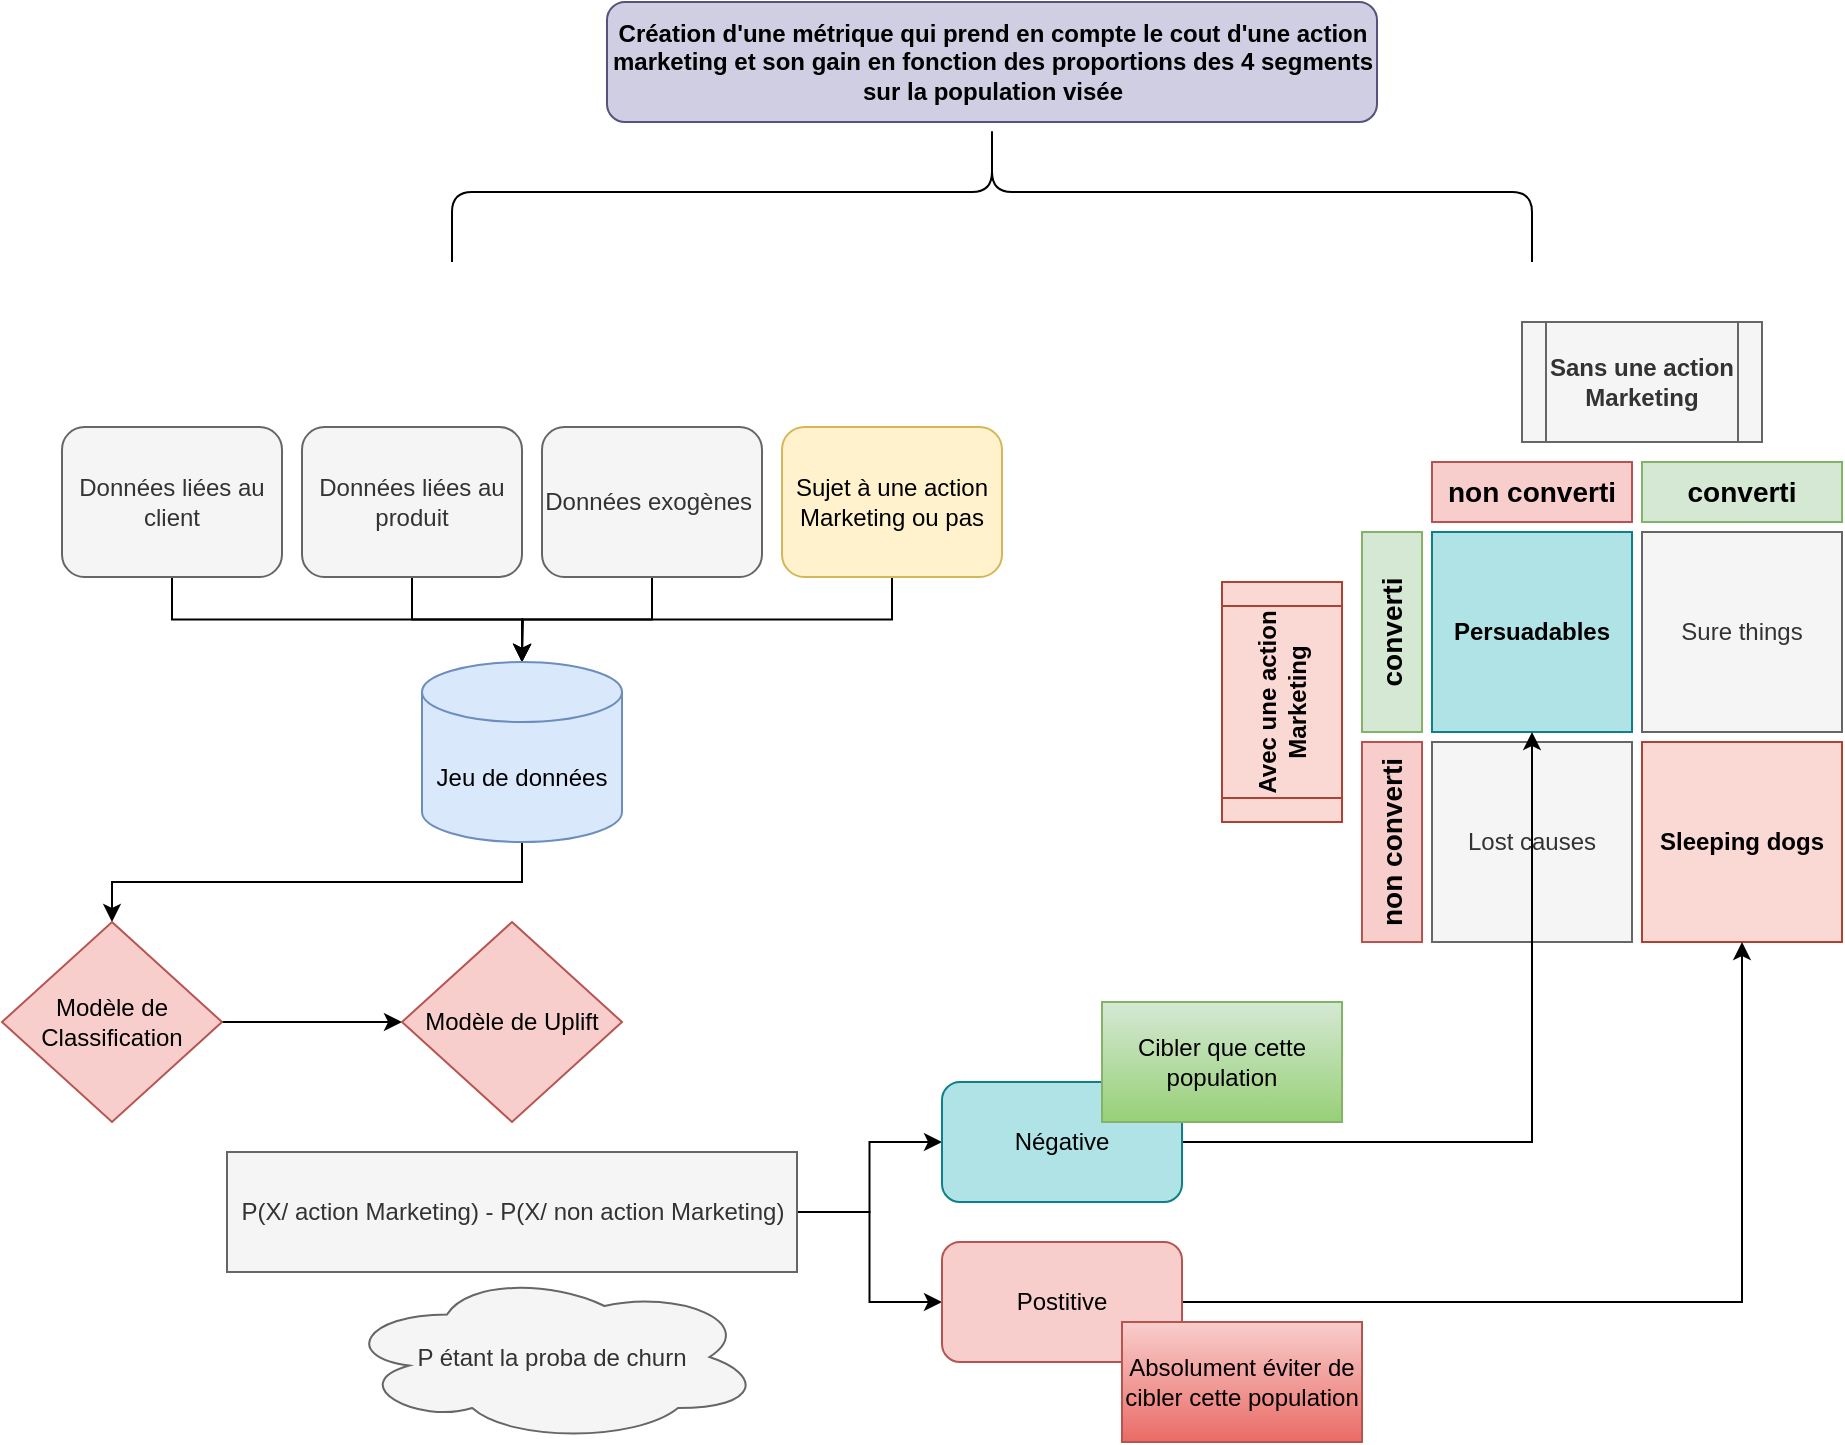 <mxfile version="20.6.0" type="device"><diagram id="vZVQzaIkx8aZbn50amVE" name="Page-1"><mxGraphModel dx="2249" dy="1874" grid="1" gridSize="10" guides="1" tooltips="1" connect="1" arrows="1" fold="1" page="1" pageScale="1" pageWidth="827" pageHeight="1169" math="0" shadow="0"><root><mxCell id="0"/><mxCell id="1" parent="0"/><mxCell id="rS2zhRKhvhkfzX1KEQWT-1" value="&lt;b&gt;Persuadables&lt;/b&gt;" style="html=1;fillColor=#b0e3e6;strokeColor=#0e8088;shadow=0;fontSize=12;align=center;fontStyle=0;whiteSpace=wrap;rounded=0;" vertex="1" parent="1"><mxGeometry x="455" y="245" width="100" height="100" as="geometry"/></mxCell><mxCell id="rS2zhRKhvhkfzX1KEQWT-2" value="Sure things" style="html=1;shadow=0;fontSize=12;align=center;fontStyle=0;whiteSpace=wrap;rounded=0;fillColor=#f5f5f5;fontColor=#333333;strokeColor=#666666;" vertex="1" parent="1"><mxGeometry x="560" y="245" width="100" height="100" as="geometry"/></mxCell><mxCell id="rS2zhRKhvhkfzX1KEQWT-3" value="Lost causes" style="html=1;shadow=0;fontSize=12;align=center;fontStyle=0;whiteSpace=wrap;rounded=0;fillColor=#f5f5f5;fontColor=#333333;strokeColor=#666666;" vertex="1" parent="1"><mxGeometry x="455" y="350" width="100" height="100" as="geometry"/></mxCell><mxCell id="rS2zhRKhvhkfzX1KEQWT-4" value="&lt;b&gt;Sleeping dogs&lt;/b&gt;" style="html=1;fillColor=#fad9d5;strokeColor=#ae4132;shadow=0;fontSize=12;align=center;fontStyle=0;whiteSpace=wrap;rounded=0;" vertex="1" parent="1"><mxGeometry x="560" y="350" width="100" height="100" as="geometry"/></mxCell><mxCell id="rS2zhRKhvhkfzX1KEQWT-5" value="converti" style="html=1;fillColor=#d5e8d4;strokeColor=#82b366;shadow=0;fontSize=14;align=center;fontStyle=1;whiteSpace=wrap;horizontal=0;rounded=0;" vertex="1" parent="1"><mxGeometry x="420" y="245" width="30" height="100" as="geometry"/></mxCell><mxCell id="rS2zhRKhvhkfzX1KEQWT-6" value="non converti" style="html=1;fillColor=#f8cecc;strokeColor=#b85450;shadow=0;fontSize=14;align=center;fontStyle=1;whiteSpace=wrap;horizontal=0;rounded=0;" vertex="1" parent="1"><mxGeometry x="420" y="350" width="30" height="100" as="geometry"/></mxCell><mxCell id="rS2zhRKhvhkfzX1KEQWT-7" value="non converti" style="html=1;fillColor=#f8cecc;strokeColor=#b85450;shadow=0;fontSize=14;align=center;fontStyle=1;whiteSpace=wrap;rounded=0;" vertex="1" parent="1"><mxGeometry x="455" y="210" width="100" height="30" as="geometry"/></mxCell><mxCell id="rS2zhRKhvhkfzX1KEQWT-8" value="converti" style="html=1;fillColor=#d5e8d4;strokeColor=#82b366;shadow=0;fontSize=14;align=center;fontStyle=1;whiteSpace=wrap;rounded=0;" vertex="1" parent="1"><mxGeometry x="560" y="210" width="100" height="30" as="geometry"/></mxCell><mxCell id="rS2zhRKhvhkfzX1KEQWT-10" value="&lt;b&gt;Sans une action Marketing&lt;/b&gt;" style="shape=process;whiteSpace=wrap;html=1;backgroundOutline=1;fillColor=#f5f5f5;fontColor=#333333;strokeColor=#666666;" vertex="1" parent="1"><mxGeometry x="500" y="140" width="120" height="60" as="geometry"/></mxCell><mxCell id="rS2zhRKhvhkfzX1KEQWT-11" value="&lt;b&gt;Avec une action Marketing&lt;/b&gt;" style="shape=process;whiteSpace=wrap;html=1;backgroundOutline=1;rotation=-90;fillColor=#fad9d5;strokeColor=#ae4132;" vertex="1" parent="1"><mxGeometry x="320" y="300" width="120" height="60" as="geometry"/></mxCell><mxCell id="rS2zhRKhvhkfzX1KEQWT-20" style="edgeStyle=orthogonalEdgeStyle;rounded=0;orthogonalLoop=1;jettySize=auto;html=1;exitX=0.5;exitY=1;exitDx=0;exitDy=0;" edge="1" parent="1" source="rS2zhRKhvhkfzX1KEQWT-12" target="rS2zhRKhvhkfzX1KEQWT-18"><mxGeometry relative="1" as="geometry"/></mxCell><mxCell id="rS2zhRKhvhkfzX1KEQWT-12" value="Données liées au client" style="rounded=1;whiteSpace=wrap;html=1;fillColor=#f5f5f5;fontColor=#333333;strokeColor=#666666;" vertex="1" parent="1"><mxGeometry x="-230" y="192.5" width="110" height="75" as="geometry"/></mxCell><mxCell id="rS2zhRKhvhkfzX1KEQWT-21" style="edgeStyle=orthogonalEdgeStyle;rounded=0;orthogonalLoop=1;jettySize=auto;html=1;exitX=0.5;exitY=1;exitDx=0;exitDy=0;" edge="1" parent="1" source="rS2zhRKhvhkfzX1KEQWT-15" target="rS2zhRKhvhkfzX1KEQWT-18"><mxGeometry relative="1" as="geometry"/></mxCell><mxCell id="rS2zhRKhvhkfzX1KEQWT-15" value="Données liées au produit" style="rounded=1;whiteSpace=wrap;html=1;fillColor=#f5f5f5;fontColor=#333333;strokeColor=#666666;" vertex="1" parent="1"><mxGeometry x="-110" y="192.5" width="110" height="75" as="geometry"/></mxCell><mxCell id="rS2zhRKhvhkfzX1KEQWT-22" style="edgeStyle=orthogonalEdgeStyle;rounded=0;orthogonalLoop=1;jettySize=auto;html=1;exitX=0.5;exitY=1;exitDx=0;exitDy=0;" edge="1" parent="1" source="rS2zhRKhvhkfzX1KEQWT-16"><mxGeometry relative="1" as="geometry"><mxPoint y="310" as="targetPoint"/></mxGeometry></mxCell><mxCell id="rS2zhRKhvhkfzX1KEQWT-16" value="Données exogènes&amp;nbsp;" style="rounded=1;whiteSpace=wrap;html=1;fillColor=#f5f5f5;fontColor=#333333;strokeColor=#666666;" vertex="1" parent="1"><mxGeometry x="10" y="192.5" width="110" height="75" as="geometry"/></mxCell><mxCell id="rS2zhRKhvhkfzX1KEQWT-24" style="edgeStyle=orthogonalEdgeStyle;rounded=0;orthogonalLoop=1;jettySize=auto;html=1;exitX=0.5;exitY=1;exitDx=0;exitDy=0;entryX=0.5;entryY=0;entryDx=0;entryDy=0;entryPerimeter=0;" edge="1" parent="1" source="rS2zhRKhvhkfzX1KEQWT-17" target="rS2zhRKhvhkfzX1KEQWT-18"><mxGeometry relative="1" as="geometry"/></mxCell><mxCell id="rS2zhRKhvhkfzX1KEQWT-17" value="Sujet à une action Marketing ou pas" style="rounded=1;whiteSpace=wrap;html=1;fillColor=#fff2cc;strokeColor=#d6b656;" vertex="1" parent="1"><mxGeometry x="130" y="192.5" width="110" height="75" as="geometry"/></mxCell><mxCell id="rS2zhRKhvhkfzX1KEQWT-25" style="edgeStyle=orthogonalEdgeStyle;rounded=0;orthogonalLoop=1;jettySize=auto;html=1;exitX=0.5;exitY=1;exitDx=0;exitDy=0;exitPerimeter=0;" edge="1" parent="1" source="rS2zhRKhvhkfzX1KEQWT-18" target="rS2zhRKhvhkfzX1KEQWT-19"><mxGeometry relative="1" as="geometry"/></mxCell><mxCell id="rS2zhRKhvhkfzX1KEQWT-18" value="Jeu de données" style="shape=cylinder3;whiteSpace=wrap;html=1;boundedLbl=1;backgroundOutline=1;size=15;fillColor=#dae8fc;strokeColor=#6c8ebf;" vertex="1" parent="1"><mxGeometry x="-50" y="310" width="100" height="90" as="geometry"/></mxCell><mxCell id="rS2zhRKhvhkfzX1KEQWT-28" style="edgeStyle=orthogonalEdgeStyle;rounded=0;orthogonalLoop=1;jettySize=auto;html=1;exitX=1;exitY=0.5;exitDx=0;exitDy=0;entryX=0;entryY=0.5;entryDx=0;entryDy=0;" edge="1" parent="1" source="rS2zhRKhvhkfzX1KEQWT-19" target="rS2zhRKhvhkfzX1KEQWT-27"><mxGeometry relative="1" as="geometry"/></mxCell><mxCell id="rS2zhRKhvhkfzX1KEQWT-19" value="Modèle de Classification" style="rhombus;whiteSpace=wrap;html=1;fillColor=#f8cecc;strokeColor=#b85450;" vertex="1" parent="1"><mxGeometry x="-260" y="440" width="110" height="100" as="geometry"/></mxCell><mxCell id="rS2zhRKhvhkfzX1KEQWT-34" style="edgeStyle=orthogonalEdgeStyle;rounded=0;orthogonalLoop=1;jettySize=auto;html=1;exitX=1;exitY=0.5;exitDx=0;exitDy=0;entryX=0;entryY=0.5;entryDx=0;entryDy=0;" edge="1" parent="1" source="rS2zhRKhvhkfzX1KEQWT-26" target="rS2zhRKhvhkfzX1KEQWT-30"><mxGeometry relative="1" as="geometry"/></mxCell><mxCell id="rS2zhRKhvhkfzX1KEQWT-35" style="edgeStyle=orthogonalEdgeStyle;rounded=0;orthogonalLoop=1;jettySize=auto;html=1;exitX=1;exitY=0.5;exitDx=0;exitDy=0;" edge="1" parent="1" source="rS2zhRKhvhkfzX1KEQWT-26" target="rS2zhRKhvhkfzX1KEQWT-31"><mxGeometry relative="1" as="geometry"/></mxCell><mxCell id="rS2zhRKhvhkfzX1KEQWT-26" value="P(X/ action Marketing) - P(X/ non action Marketing)" style="rounded=0;whiteSpace=wrap;html=1;fillColor=#f5f5f5;fontColor=#333333;strokeColor=#666666;" vertex="1" parent="1"><mxGeometry x="-147.5" y="555" width="285" height="60" as="geometry"/></mxCell><mxCell id="rS2zhRKhvhkfzX1KEQWT-27" value="Modèle de Uplift" style="rhombus;whiteSpace=wrap;html=1;fillColor=#f8cecc;strokeColor=#b85450;" vertex="1" parent="1"><mxGeometry x="-60" y="440" width="110" height="100" as="geometry"/></mxCell><mxCell id="rS2zhRKhvhkfzX1KEQWT-29" value="P étant la proba de churn" style="ellipse;shape=cloud;whiteSpace=wrap;html=1;fillColor=#f5f5f5;fontColor=#333333;strokeColor=#666666;" vertex="1" parent="1"><mxGeometry x="-90" y="615" width="210" height="85" as="geometry"/></mxCell><mxCell id="rS2zhRKhvhkfzX1KEQWT-33" style="edgeStyle=orthogonalEdgeStyle;rounded=0;orthogonalLoop=1;jettySize=auto;html=1;exitX=1;exitY=0.5;exitDx=0;exitDy=0;entryX=0.5;entryY=1;entryDx=0;entryDy=0;" edge="1" parent="1" source="rS2zhRKhvhkfzX1KEQWT-30" target="rS2zhRKhvhkfzX1KEQWT-1"><mxGeometry relative="1" as="geometry"/></mxCell><mxCell id="rS2zhRKhvhkfzX1KEQWT-30" value="Négative" style="rounded=1;whiteSpace=wrap;html=1;fillColor=#b0e3e6;strokeColor=#0e8088;" vertex="1" parent="1"><mxGeometry x="210" y="520" width="120" height="60" as="geometry"/></mxCell><mxCell id="rS2zhRKhvhkfzX1KEQWT-32" style="edgeStyle=orthogonalEdgeStyle;rounded=0;orthogonalLoop=1;jettySize=auto;html=1;exitX=1;exitY=0.5;exitDx=0;exitDy=0;entryX=0.5;entryY=1;entryDx=0;entryDy=0;" edge="1" parent="1" source="rS2zhRKhvhkfzX1KEQWT-31" target="rS2zhRKhvhkfzX1KEQWT-4"><mxGeometry relative="1" as="geometry"/></mxCell><mxCell id="rS2zhRKhvhkfzX1KEQWT-31" value="Postitive" style="rounded=1;whiteSpace=wrap;html=1;fillColor=#f8cecc;strokeColor=#b85450;" vertex="1" parent="1"><mxGeometry x="210" y="600" width="120" height="60" as="geometry"/></mxCell><mxCell id="rS2zhRKhvhkfzX1KEQWT-36" value="Cibler que cette population" style="rounded=0;whiteSpace=wrap;html=1;fillColor=#d5e8d4;strokeColor=#82b366;gradientColor=#97d077;" vertex="1" parent="1"><mxGeometry x="290" y="480" width="120" height="60" as="geometry"/></mxCell><mxCell id="rS2zhRKhvhkfzX1KEQWT-37" value="Absolument éviter de cibler cette population" style="rounded=0;whiteSpace=wrap;html=1;fillColor=#f8cecc;strokeColor=#b85450;gradientColor=#ea6b66;" vertex="1" parent="1"><mxGeometry x="300" y="640" width="120" height="60" as="geometry"/></mxCell><mxCell id="rS2zhRKhvhkfzX1KEQWT-38" value="&lt;b&gt;Création d'une métrique qui prend en compte le cout d'une action marketing et son gain en fonction des proportions des 4 segments sur la population visée&lt;/b&gt;" style="rounded=1;whiteSpace=wrap;html=1;fillColor=#d0cee2;strokeColor=#56517e;" vertex="1" parent="1"><mxGeometry x="42.5" y="-20" width="385" height="60" as="geometry"/></mxCell><mxCell id="rS2zhRKhvhkfzX1KEQWT-39" value="" style="shape=curlyBracket;whiteSpace=wrap;html=1;rounded=1;flipH=1;labelPosition=right;verticalLabelPosition=middle;align=left;verticalAlign=middle;rotation=-90;" vertex="1" parent="1"><mxGeometry x="200" y="-195" width="70" height="540" as="geometry"/></mxCell></root></mxGraphModel></diagram></mxfile>